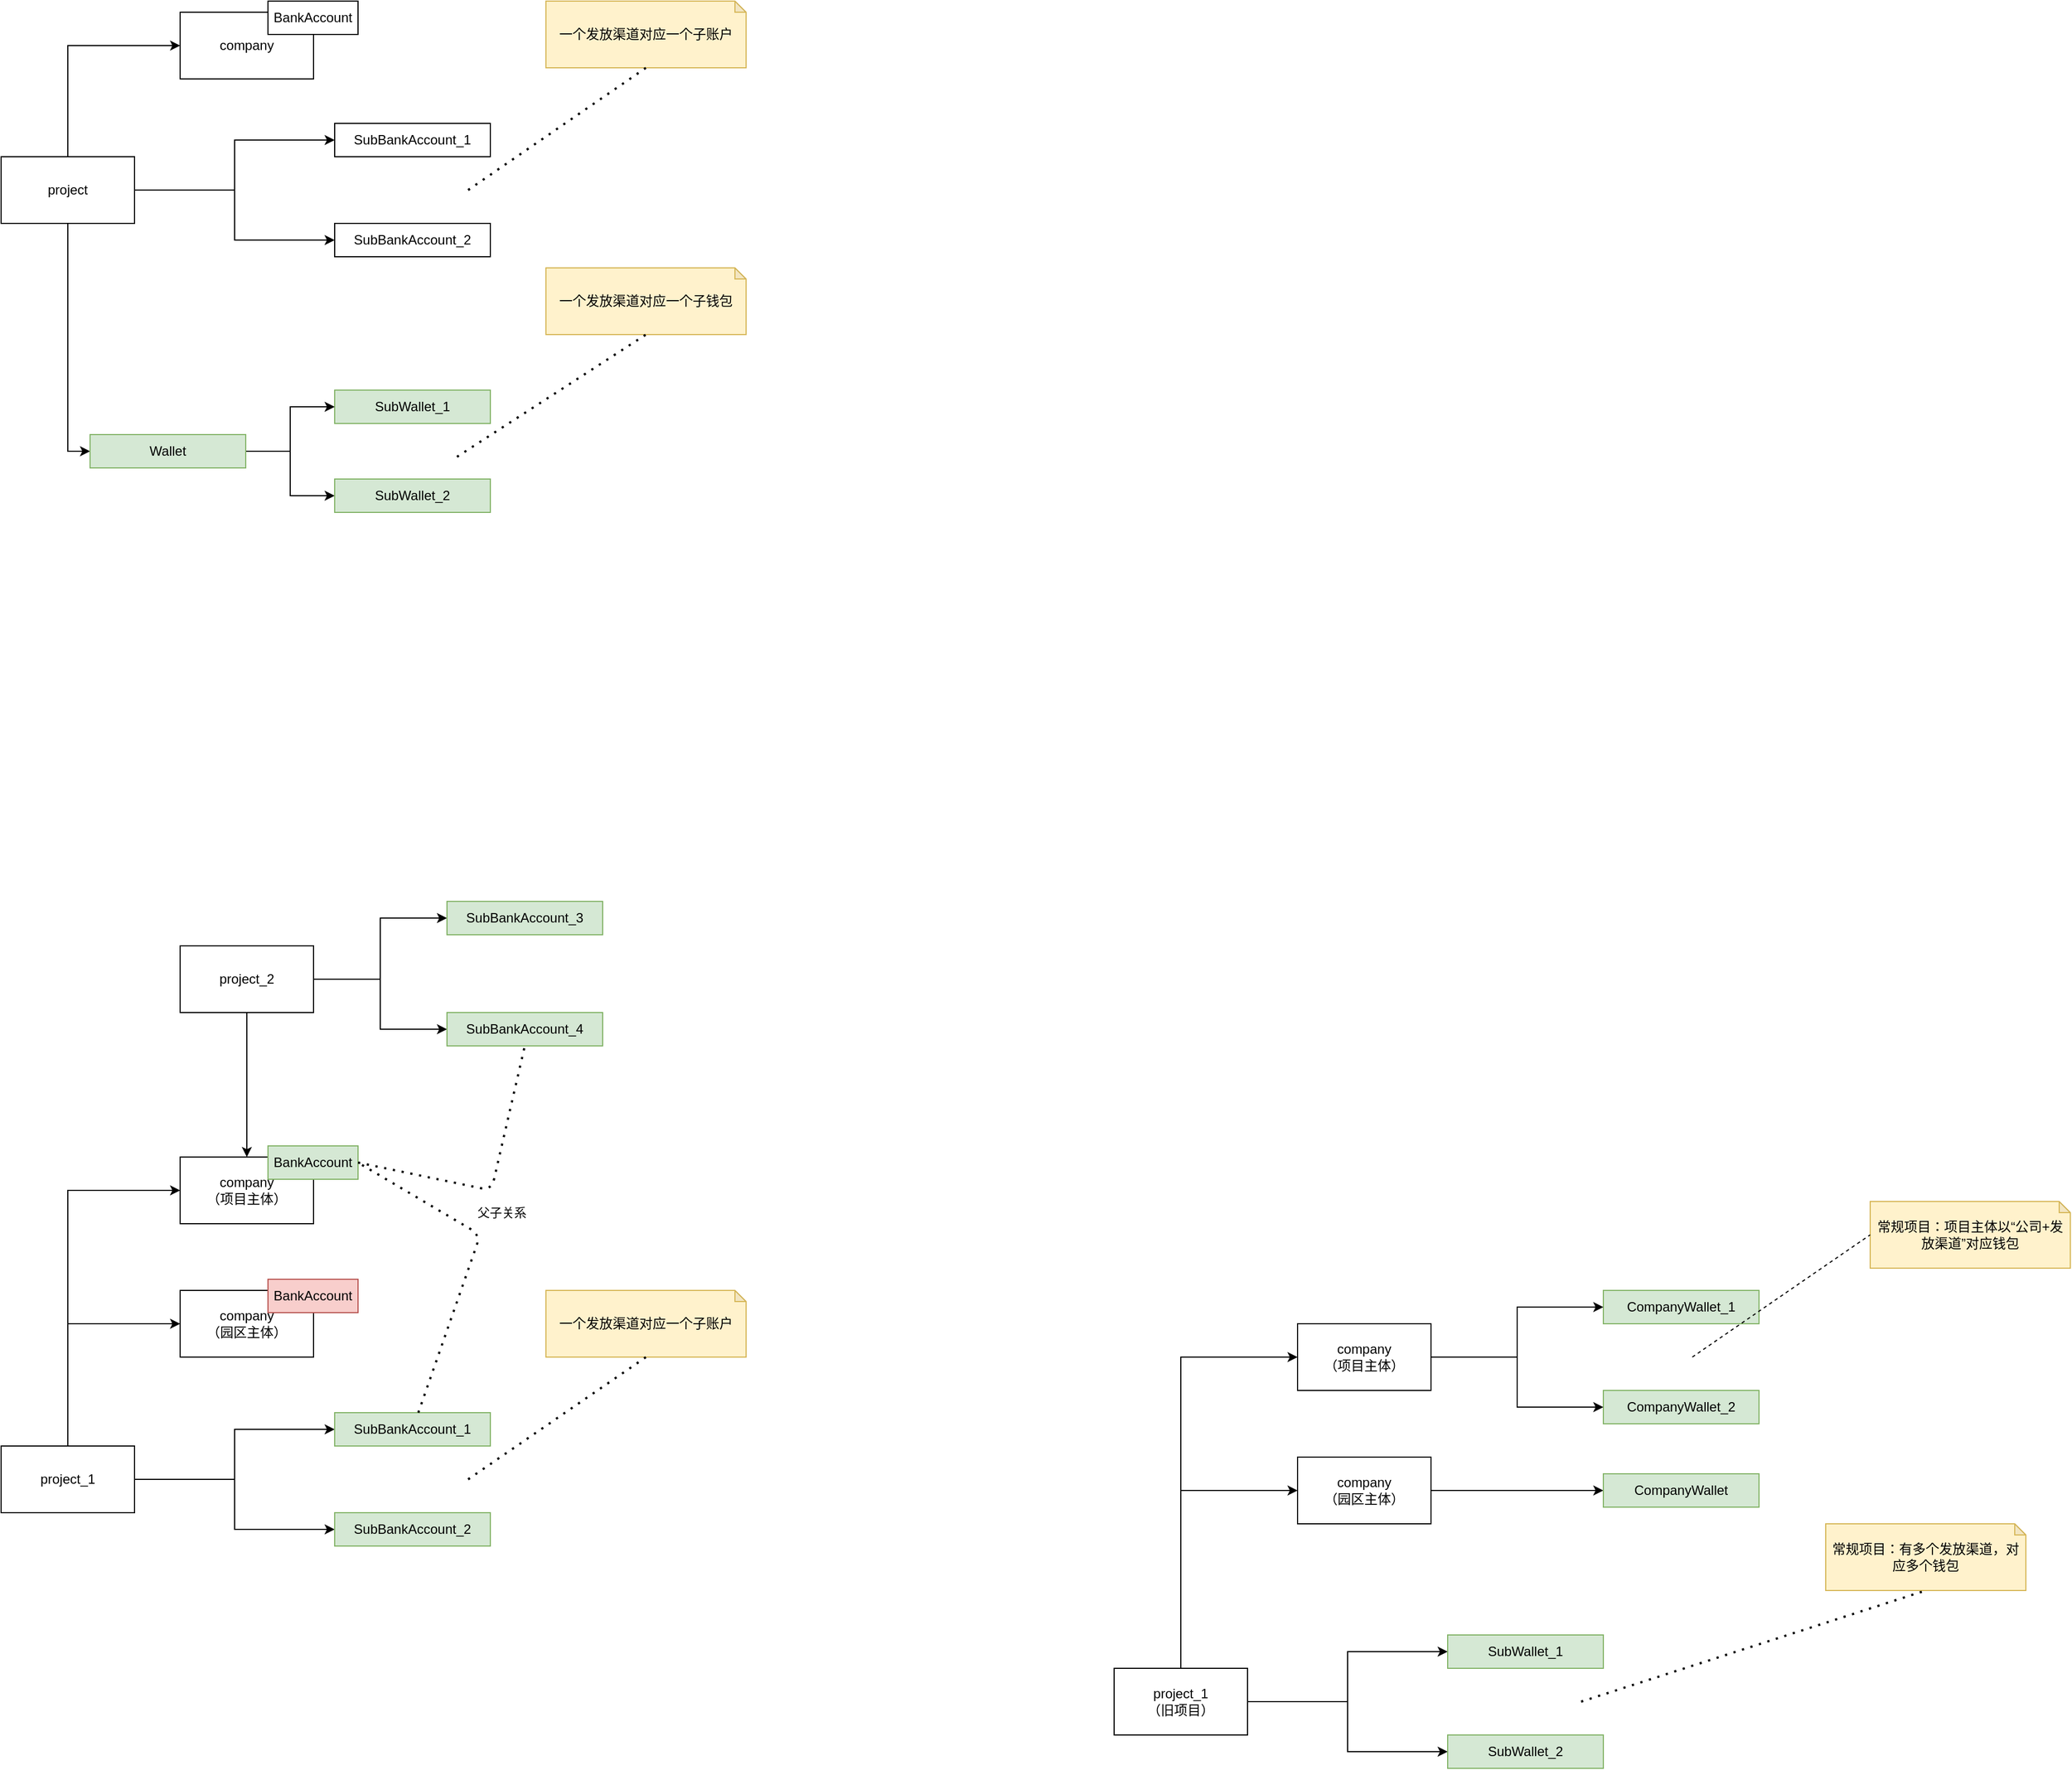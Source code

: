 <mxfile version="14.2.7" type="github">
  <diagram id="DwcgkpBsZSUWMjSM1Ywg" name="Page-1">
    <mxGraphModel dx="2062" dy="1122" grid="1" gridSize="10" guides="1" tooltips="1" connect="1" arrows="1" fold="1" page="1" pageScale="1" pageWidth="827" pageHeight="1169" math="0" shadow="0">
      <root>
        <mxCell id="0" />
        <mxCell id="1" parent="0" />
        <mxCell id="JCBZ60t_oc3F8IK1baCP-4" style="edgeStyle=orthogonalEdgeStyle;rounded=0;orthogonalLoop=1;jettySize=auto;html=1;exitX=0.5;exitY=0;exitDx=0;exitDy=0;entryX=0;entryY=0.5;entryDx=0;entryDy=0;" parent="1" source="JCBZ60t_oc3F8IK1baCP-1" target="JCBZ60t_oc3F8IK1baCP-2" edge="1">
          <mxGeometry relative="1" as="geometry" />
        </mxCell>
        <mxCell id="JCBZ60t_oc3F8IK1baCP-10" style="edgeStyle=orthogonalEdgeStyle;rounded=0;orthogonalLoop=1;jettySize=auto;html=1;exitX=1;exitY=0.5;exitDx=0;exitDy=0;entryX=0;entryY=0.5;entryDx=0;entryDy=0;" parent="1" source="JCBZ60t_oc3F8IK1baCP-1" target="JCBZ60t_oc3F8IK1baCP-8" edge="1">
          <mxGeometry relative="1" as="geometry" />
        </mxCell>
        <mxCell id="JCBZ60t_oc3F8IK1baCP-14" style="edgeStyle=orthogonalEdgeStyle;rounded=0;orthogonalLoop=1;jettySize=auto;html=1;exitX=0.5;exitY=1;exitDx=0;exitDy=0;entryX=0;entryY=0.5;entryDx=0;entryDy=0;" parent="1" source="JCBZ60t_oc3F8IK1baCP-1" target="JCBZ60t_oc3F8IK1baCP-13" edge="1">
          <mxGeometry relative="1" as="geometry" />
        </mxCell>
        <mxCell id="jL63AR4ucIe5LXbYJcsW-14" style="edgeStyle=orthogonalEdgeStyle;rounded=0;orthogonalLoop=1;jettySize=auto;html=1;exitX=1;exitY=0.5;exitDx=0;exitDy=0;entryX=0;entryY=0.5;entryDx=0;entryDy=0;" edge="1" parent="1" source="JCBZ60t_oc3F8IK1baCP-1" target="jL63AR4ucIe5LXbYJcsW-13">
          <mxGeometry relative="1" as="geometry" />
        </mxCell>
        <mxCell id="JCBZ60t_oc3F8IK1baCP-1" value="project" style="rounded=0;whiteSpace=wrap;html=1;" parent="1" vertex="1">
          <mxGeometry x="79" y="260" width="120" height="60" as="geometry" />
        </mxCell>
        <mxCell id="JCBZ60t_oc3F8IK1baCP-8" value="SubBankAccount_1" style="rounded=0;whiteSpace=wrap;html=1;" parent="1" vertex="1">
          <mxGeometry x="379" y="230" width="140" height="30" as="geometry" />
        </mxCell>
        <mxCell id="JCBZ60t_oc3F8IK1baCP-11" value="SubWallet_1" style="rounded=0;whiteSpace=wrap;html=1;fillColor=#d5e8d4;strokeColor=#82b366;" parent="1" vertex="1">
          <mxGeometry x="379" y="470" width="140" height="30" as="geometry" />
        </mxCell>
        <mxCell id="JCBZ60t_oc3F8IK1baCP-15" style="edgeStyle=orthogonalEdgeStyle;rounded=0;orthogonalLoop=1;jettySize=auto;html=1;exitX=1;exitY=0.5;exitDx=0;exitDy=0;entryX=0;entryY=0.5;entryDx=0;entryDy=0;" parent="1" source="JCBZ60t_oc3F8IK1baCP-13" target="JCBZ60t_oc3F8IK1baCP-11" edge="1">
          <mxGeometry relative="1" as="geometry" />
        </mxCell>
        <mxCell id="JCBZ60t_oc3F8IK1baCP-17" style="edgeStyle=orthogonalEdgeStyle;rounded=0;orthogonalLoop=1;jettySize=auto;html=1;exitX=1;exitY=0.5;exitDx=0;exitDy=0;entryX=0;entryY=0.5;entryDx=0;entryDy=0;" parent="1" source="JCBZ60t_oc3F8IK1baCP-13" target="JCBZ60t_oc3F8IK1baCP-16" edge="1">
          <mxGeometry relative="1" as="geometry" />
        </mxCell>
        <mxCell id="JCBZ60t_oc3F8IK1baCP-13" value="Wallet" style="rounded=0;whiteSpace=wrap;html=1;fillColor=#d5e8d4;strokeColor=#82b366;" parent="1" vertex="1">
          <mxGeometry x="159" y="510" width="140" height="30" as="geometry" />
        </mxCell>
        <mxCell id="JCBZ60t_oc3F8IK1baCP-16" value="SubWallet_2" style="rounded=0;whiteSpace=wrap;html=1;fillColor=#d5e8d4;strokeColor=#82b366;" parent="1" vertex="1">
          <mxGeometry x="379" y="550" width="140" height="30" as="geometry" />
        </mxCell>
        <mxCell id="jL63AR4ucIe5LXbYJcsW-13" value="SubBankAccount_2" style="rounded=0;whiteSpace=wrap;html=1;" vertex="1" parent="1">
          <mxGeometry x="379" y="320" width="140" height="30" as="geometry" />
        </mxCell>
        <mxCell id="jL63AR4ucIe5LXbYJcsW-15" value="" style="group" vertex="1" connectable="0" parent="1">
          <mxGeometry x="240" y="120" width="160" height="70" as="geometry" />
        </mxCell>
        <mxCell id="JCBZ60t_oc3F8IK1baCP-2" value="company" style="rounded=0;whiteSpace=wrap;html=1;" parent="jL63AR4ucIe5LXbYJcsW-15" vertex="1">
          <mxGeometry y="10" width="120" height="60" as="geometry" />
        </mxCell>
        <mxCell id="JCBZ60t_oc3F8IK1baCP-3" value="BankAccount" style="rounded=0;whiteSpace=wrap;html=1;" parent="jL63AR4ucIe5LXbYJcsW-15" vertex="1">
          <mxGeometry x="79" width="81" height="30" as="geometry" />
        </mxCell>
        <mxCell id="jL63AR4ucIe5LXbYJcsW-16" value="一个发放渠道对应一个子账户" style="shape=note;whiteSpace=wrap;html=1;backgroundOutline=1;darkOpacity=0.05;size=10;fillColor=#fff2cc;strokeColor=#d6b656;" vertex="1" parent="1">
          <mxGeometry x="569" y="120" width="180" height="60" as="geometry" />
        </mxCell>
        <mxCell id="jL63AR4ucIe5LXbYJcsW-17" value="" style="endArrow=none;dashed=1;html=1;dashPattern=1 3;strokeWidth=2;entryX=0.5;entryY=1;entryDx=0;entryDy=0;entryPerimeter=0;" edge="1" parent="1" target="jL63AR4ucIe5LXbYJcsW-16">
          <mxGeometry width="50" height="50" relative="1" as="geometry">
            <mxPoint x="499" y="290" as="sourcePoint" />
            <mxPoint x="649" y="200" as="targetPoint" />
          </mxGeometry>
        </mxCell>
        <mxCell id="jL63AR4ucIe5LXbYJcsW-18" value="一个发放渠道对应一个子钱包" style="shape=note;whiteSpace=wrap;html=1;backgroundOutline=1;darkOpacity=0.05;size=10;fillColor=#fff2cc;strokeColor=#d6b656;" vertex="1" parent="1">
          <mxGeometry x="569" y="360" width="180" height="60" as="geometry" />
        </mxCell>
        <mxCell id="jL63AR4ucIe5LXbYJcsW-19" value="" style="endArrow=none;dashed=1;html=1;dashPattern=1 3;strokeWidth=2;entryX=0.5;entryY=1;entryDx=0;entryDy=0;entryPerimeter=0;" edge="1" parent="1" target="jL63AR4ucIe5LXbYJcsW-18">
          <mxGeometry width="50" height="50" relative="1" as="geometry">
            <mxPoint x="489" y="530" as="sourcePoint" />
            <mxPoint x="649" y="430" as="targetPoint" />
          </mxGeometry>
        </mxCell>
        <mxCell id="jL63AR4ucIe5LXbYJcsW-20" value="Wallet" style="rounded=0;whiteSpace=wrap;html=1;fillColor=#d5e8d4;strokeColor=#82b366;" vertex="1" parent="1">
          <mxGeometry x="159" y="510" width="140" height="30" as="geometry" />
        </mxCell>
        <mxCell id="jL63AR4ucIe5LXbYJcsW-23" style="edgeStyle=orthogonalEdgeStyle;rounded=0;orthogonalLoop=1;jettySize=auto;html=1;exitX=0.5;exitY=0;exitDx=0;exitDy=0;entryX=0;entryY=0.5;entryDx=0;entryDy=0;" edge="1" parent="1" source="jL63AR4ucIe5LXbYJcsW-27" target="jL63AR4ucIe5LXbYJcsW-36">
          <mxGeometry relative="1" as="geometry" />
        </mxCell>
        <mxCell id="jL63AR4ucIe5LXbYJcsW-24" style="edgeStyle=orthogonalEdgeStyle;rounded=0;orthogonalLoop=1;jettySize=auto;html=1;exitX=1;exitY=0.5;exitDx=0;exitDy=0;entryX=0;entryY=0.5;entryDx=0;entryDy=0;" edge="1" parent="1" source="jL63AR4ucIe5LXbYJcsW-27" target="jL63AR4ucIe5LXbYJcsW-28">
          <mxGeometry relative="1" as="geometry" />
        </mxCell>
        <mxCell id="jL63AR4ucIe5LXbYJcsW-26" style="edgeStyle=orthogonalEdgeStyle;rounded=0;orthogonalLoop=1;jettySize=auto;html=1;exitX=1;exitY=0.5;exitDx=0;exitDy=0;entryX=0;entryY=0.5;entryDx=0;entryDy=0;" edge="1" parent="1" source="jL63AR4ucIe5LXbYJcsW-27" target="jL63AR4ucIe5LXbYJcsW-34">
          <mxGeometry relative="1" as="geometry" />
        </mxCell>
        <mxCell id="jL63AR4ucIe5LXbYJcsW-46" style="edgeStyle=orthogonalEdgeStyle;rounded=0;orthogonalLoop=1;jettySize=auto;html=1;exitX=0.5;exitY=0;exitDx=0;exitDy=0;entryX=0;entryY=0.5;entryDx=0;entryDy=0;" edge="1" parent="1" source="jL63AR4ucIe5LXbYJcsW-27" target="jL63AR4ucIe5LXbYJcsW-44">
          <mxGeometry relative="1" as="geometry" />
        </mxCell>
        <mxCell id="jL63AR4ucIe5LXbYJcsW-27" value="project_1" style="rounded=0;whiteSpace=wrap;html=1;" vertex="1" parent="1">
          <mxGeometry x="79" y="1420" width="120" height="60" as="geometry" />
        </mxCell>
        <mxCell id="jL63AR4ucIe5LXbYJcsW-28" value="SubBankAccount_1" style="rounded=0;whiteSpace=wrap;html=1;fillColor=#d5e8d4;strokeColor=#82b366;" vertex="1" parent="1">
          <mxGeometry x="379" y="1390" width="140" height="30" as="geometry" />
        </mxCell>
        <mxCell id="jL63AR4ucIe5LXbYJcsW-34" value="SubBankAccount_2" style="rounded=0;whiteSpace=wrap;html=1;fillColor=#d5e8d4;strokeColor=#82b366;" vertex="1" parent="1">
          <mxGeometry x="379" y="1480" width="140" height="30" as="geometry" />
        </mxCell>
        <mxCell id="jL63AR4ucIe5LXbYJcsW-35" value="" style="group" vertex="1" connectable="0" parent="1">
          <mxGeometry x="240" y="1150" width="160" height="70" as="geometry" />
        </mxCell>
        <mxCell id="jL63AR4ucIe5LXbYJcsW-36" value="company&lt;br&gt;（项目主体）" style="rounded=0;whiteSpace=wrap;html=1;" vertex="1" parent="jL63AR4ucIe5LXbYJcsW-35">
          <mxGeometry y="10" width="120" height="60" as="geometry" />
        </mxCell>
        <mxCell id="jL63AR4ucIe5LXbYJcsW-37" value="BankAccount" style="rounded=0;whiteSpace=wrap;html=1;fillColor=#d5e8d4;strokeColor=#82b366;" vertex="1" parent="jL63AR4ucIe5LXbYJcsW-35">
          <mxGeometry x="79" width="81" height="30" as="geometry" />
        </mxCell>
        <mxCell id="jL63AR4ucIe5LXbYJcsW-38" value="一个发放渠道对应一个子账户" style="shape=note;whiteSpace=wrap;html=1;backgroundOutline=1;darkOpacity=0.05;size=10;fillColor=#fff2cc;strokeColor=#d6b656;" vertex="1" parent="1">
          <mxGeometry x="569" y="1280" width="180" height="60" as="geometry" />
        </mxCell>
        <mxCell id="jL63AR4ucIe5LXbYJcsW-39" value="" style="endArrow=none;dashed=1;html=1;dashPattern=1 3;strokeWidth=2;entryX=0.5;entryY=1;entryDx=0;entryDy=0;entryPerimeter=0;" edge="1" parent="1" target="jL63AR4ucIe5LXbYJcsW-38">
          <mxGeometry width="50" height="50" relative="1" as="geometry">
            <mxPoint x="499" y="1450" as="sourcePoint" />
            <mxPoint x="649" y="1360" as="targetPoint" />
          </mxGeometry>
        </mxCell>
        <mxCell id="jL63AR4ucIe5LXbYJcsW-43" value="" style="group" vertex="1" connectable="0" parent="1">
          <mxGeometry x="240" y="1270" width="160" height="70" as="geometry" />
        </mxCell>
        <mxCell id="jL63AR4ucIe5LXbYJcsW-44" value="company&lt;br&gt;（园区主体）" style="rounded=0;whiteSpace=wrap;html=1;" vertex="1" parent="jL63AR4ucIe5LXbYJcsW-43">
          <mxGeometry y="10" width="120" height="60" as="geometry" />
        </mxCell>
        <mxCell id="jL63AR4ucIe5LXbYJcsW-45" value="BankAccount" style="rounded=0;whiteSpace=wrap;html=1;fillColor=#f8cecc;strokeColor=#b85450;" vertex="1" parent="jL63AR4ucIe5LXbYJcsW-43">
          <mxGeometry x="79" width="81" height="30" as="geometry" />
        </mxCell>
        <mxCell id="jL63AR4ucIe5LXbYJcsW-47" value="父子关系" style="endArrow=none;dashed=1;html=1;dashPattern=1 3;strokeWidth=2;entryX=1;entryY=0.5;entryDx=0;entryDy=0;" edge="1" parent="1" source="jL63AR4ucIe5LXbYJcsW-28" target="jL63AR4ucIe5LXbYJcsW-37">
          <mxGeometry x="0.14" y="-28" width="50" height="50" relative="1" as="geometry">
            <mxPoint x="430" y="1220" as="sourcePoint" />
            <mxPoint x="480" y="1170" as="targetPoint" />
            <Array as="points">
              <mxPoint x="510" y="1230" />
            </Array>
            <mxPoint x="5" y="4" as="offset" />
          </mxGeometry>
        </mxCell>
        <mxCell id="jL63AR4ucIe5LXbYJcsW-50" style="edgeStyle=orthogonalEdgeStyle;rounded=0;orthogonalLoop=1;jettySize=auto;html=1;exitX=0.5;exitY=1;exitDx=0;exitDy=0;" edge="1" parent="1" source="jL63AR4ucIe5LXbYJcsW-49" target="jL63AR4ucIe5LXbYJcsW-36">
          <mxGeometry relative="1" as="geometry" />
        </mxCell>
        <mxCell id="jL63AR4ucIe5LXbYJcsW-53" style="edgeStyle=orthogonalEdgeStyle;rounded=0;orthogonalLoop=1;jettySize=auto;html=1;exitX=1;exitY=0.5;exitDx=0;exitDy=0;entryX=0;entryY=0.5;entryDx=0;entryDy=0;" edge="1" parent="1" source="jL63AR4ucIe5LXbYJcsW-49" target="jL63AR4ucIe5LXbYJcsW-51">
          <mxGeometry relative="1" as="geometry" />
        </mxCell>
        <mxCell id="jL63AR4ucIe5LXbYJcsW-54" style="edgeStyle=orthogonalEdgeStyle;rounded=0;orthogonalLoop=1;jettySize=auto;html=1;exitX=1;exitY=0.5;exitDx=0;exitDy=0;entryX=0;entryY=0.5;entryDx=0;entryDy=0;" edge="1" parent="1" source="jL63AR4ucIe5LXbYJcsW-49" target="jL63AR4ucIe5LXbYJcsW-52">
          <mxGeometry relative="1" as="geometry" />
        </mxCell>
        <mxCell id="jL63AR4ucIe5LXbYJcsW-49" value="project_2" style="rounded=0;whiteSpace=wrap;html=1;" vertex="1" parent="1">
          <mxGeometry x="240" y="970" width="120" height="60" as="geometry" />
        </mxCell>
        <mxCell id="jL63AR4ucIe5LXbYJcsW-51" value="SubBankAccount_3" style="rounded=0;whiteSpace=wrap;html=1;fillColor=#d5e8d4;strokeColor=#82b366;" vertex="1" parent="1">
          <mxGeometry x="480" y="930" width="140" height="30" as="geometry" />
        </mxCell>
        <mxCell id="jL63AR4ucIe5LXbYJcsW-52" value="SubBankAccount_4" style="rounded=0;whiteSpace=wrap;html=1;fillColor=#d5e8d4;strokeColor=#82b366;" vertex="1" parent="1">
          <mxGeometry x="480" y="1030" width="140" height="30" as="geometry" />
        </mxCell>
        <mxCell id="jL63AR4ucIe5LXbYJcsW-55" value="" style="endArrow=none;dashed=1;html=1;dashPattern=1 3;strokeWidth=2;entryX=0.5;entryY=1;entryDx=0;entryDy=0;exitX=1;exitY=0.5;exitDx=0;exitDy=0;" edge="1" parent="1" source="jL63AR4ucIe5LXbYJcsW-37" target="jL63AR4ucIe5LXbYJcsW-52">
          <mxGeometry width="50" height="50" relative="1" as="geometry">
            <mxPoint x="460" y="1150" as="sourcePoint" />
            <mxPoint x="510" y="1100" as="targetPoint" />
            <Array as="points">
              <mxPoint x="520" y="1190" />
            </Array>
          </mxGeometry>
        </mxCell>
        <mxCell id="jL63AR4ucIe5LXbYJcsW-56" style="edgeStyle=orthogonalEdgeStyle;rounded=0;orthogonalLoop=1;jettySize=auto;html=1;exitX=0.5;exitY=0;exitDx=0;exitDy=0;entryX=0;entryY=0.5;entryDx=0;entryDy=0;" edge="1" parent="1" source="jL63AR4ucIe5LXbYJcsW-60" target="jL63AR4ucIe5LXbYJcsW-64">
          <mxGeometry relative="1" as="geometry" />
        </mxCell>
        <mxCell id="jL63AR4ucIe5LXbYJcsW-57" style="edgeStyle=orthogonalEdgeStyle;rounded=0;orthogonalLoop=1;jettySize=auto;html=1;exitX=1;exitY=0.5;exitDx=0;exitDy=0;entryX=0;entryY=0.5;entryDx=0;entryDy=0;" edge="1" parent="1" source="jL63AR4ucIe5LXbYJcsW-60" target="jL63AR4ucIe5LXbYJcsW-61">
          <mxGeometry relative="1" as="geometry" />
        </mxCell>
        <mxCell id="jL63AR4ucIe5LXbYJcsW-58" style="edgeStyle=orthogonalEdgeStyle;rounded=0;orthogonalLoop=1;jettySize=auto;html=1;exitX=1;exitY=0.5;exitDx=0;exitDy=0;entryX=0;entryY=0.5;entryDx=0;entryDy=0;" edge="1" parent="1" source="jL63AR4ucIe5LXbYJcsW-60" target="jL63AR4ucIe5LXbYJcsW-62">
          <mxGeometry relative="1" as="geometry" />
        </mxCell>
        <mxCell id="jL63AR4ucIe5LXbYJcsW-59" style="edgeStyle=orthogonalEdgeStyle;rounded=0;orthogonalLoop=1;jettySize=auto;html=1;exitX=0.5;exitY=0;exitDx=0;exitDy=0;entryX=0;entryY=0.5;entryDx=0;entryDy=0;" edge="1" parent="1" source="jL63AR4ucIe5LXbYJcsW-60" target="jL63AR4ucIe5LXbYJcsW-69">
          <mxGeometry relative="1" as="geometry" />
        </mxCell>
        <mxCell id="jL63AR4ucIe5LXbYJcsW-60" value="project_1&lt;br&gt;（旧项目）" style="rounded=0;whiteSpace=wrap;html=1;" vertex="1" parent="1">
          <mxGeometry x="1080" y="1620" width="120" height="60" as="geometry" />
        </mxCell>
        <mxCell id="jL63AR4ucIe5LXbYJcsW-61" value="SubWallet_1" style="rounded=0;whiteSpace=wrap;html=1;fillColor=#d5e8d4;strokeColor=#82b366;" vertex="1" parent="1">
          <mxGeometry x="1380" y="1590" width="140" height="30" as="geometry" />
        </mxCell>
        <mxCell id="jL63AR4ucIe5LXbYJcsW-62" value="SubWallet_2" style="rounded=0;whiteSpace=wrap;html=1;fillColor=#d5e8d4;strokeColor=#82b366;" vertex="1" parent="1">
          <mxGeometry x="1380" y="1680" width="140" height="30" as="geometry" />
        </mxCell>
        <mxCell id="jL63AR4ucIe5LXbYJcsW-63" value="" style="group" vertex="1" connectable="0" parent="1">
          <mxGeometry x="1245" y="1300" width="160" height="70" as="geometry" />
        </mxCell>
        <mxCell id="jL63AR4ucIe5LXbYJcsW-64" value="company&lt;br&gt;（项目主体）" style="rounded=0;whiteSpace=wrap;html=1;" vertex="1" parent="jL63AR4ucIe5LXbYJcsW-63">
          <mxGeometry y="10" width="120" height="60" as="geometry" />
        </mxCell>
        <mxCell id="jL63AR4ucIe5LXbYJcsW-66" value="常规项目：有多个发放渠道，对应多个钱包" style="shape=note;whiteSpace=wrap;html=1;backgroundOutline=1;darkOpacity=0.05;size=10;fillColor=#fff2cc;strokeColor=#d6b656;" vertex="1" parent="1">
          <mxGeometry x="1720" y="1490" width="180" height="60" as="geometry" />
        </mxCell>
        <mxCell id="jL63AR4ucIe5LXbYJcsW-67" value="" style="endArrow=none;dashed=1;html=1;dashPattern=1 3;strokeWidth=2;entryX=0.5;entryY=1;entryDx=0;entryDy=0;entryPerimeter=0;" edge="1" parent="1" target="jL63AR4ucIe5LXbYJcsW-66">
          <mxGeometry width="50" height="50" relative="1" as="geometry">
            <mxPoint x="1500" y="1650" as="sourcePoint" />
            <mxPoint x="1650" y="1560" as="targetPoint" />
          </mxGeometry>
        </mxCell>
        <mxCell id="jL63AR4ucIe5LXbYJcsW-82" style="edgeStyle=orthogonalEdgeStyle;rounded=0;orthogonalLoop=1;jettySize=auto;html=1;exitX=1;exitY=0.5;exitDx=0;exitDy=0;entryX=0;entryY=0.5;entryDx=0;entryDy=0;" edge="1" parent="1" source="jL63AR4ucIe5LXbYJcsW-69" target="jL63AR4ucIe5LXbYJcsW-81">
          <mxGeometry relative="1" as="geometry" />
        </mxCell>
        <mxCell id="jL63AR4ucIe5LXbYJcsW-69" value="company&lt;br&gt;（园区主体）" style="rounded=0;whiteSpace=wrap;html=1;" vertex="1" parent="1">
          <mxGeometry x="1245" y="1430" width="120" height="60" as="geometry" />
        </mxCell>
        <mxCell id="jL63AR4ucIe5LXbYJcsW-79" value="CompanyWallet_1" style="rounded=0;whiteSpace=wrap;html=1;fillColor=#d5e8d4;strokeColor=#82b366;" vertex="1" parent="1">
          <mxGeometry x="1520" y="1280" width="140" height="30" as="geometry" />
        </mxCell>
        <mxCell id="jL63AR4ucIe5LXbYJcsW-80" style="edgeStyle=orthogonalEdgeStyle;rounded=0;orthogonalLoop=1;jettySize=auto;html=1;exitX=1;exitY=0.5;exitDx=0;exitDy=0;entryX=0;entryY=0.5;entryDx=0;entryDy=0;" edge="1" parent="1" source="jL63AR4ucIe5LXbYJcsW-64" target="jL63AR4ucIe5LXbYJcsW-79">
          <mxGeometry relative="1" as="geometry" />
        </mxCell>
        <mxCell id="jL63AR4ucIe5LXbYJcsW-81" value="CompanyWallet" style="rounded=0;whiteSpace=wrap;html=1;fillColor=#d5e8d4;strokeColor=#82b366;" vertex="1" parent="1">
          <mxGeometry x="1520" y="1445" width="140" height="30" as="geometry" />
        </mxCell>
        <mxCell id="jL63AR4ucIe5LXbYJcsW-88" value="CompanyWallet_2" style="rounded=0;whiteSpace=wrap;html=1;fillColor=#d5e8d4;strokeColor=#82b366;" vertex="1" parent="1">
          <mxGeometry x="1520" y="1370" width="140" height="30" as="geometry" />
        </mxCell>
        <mxCell id="jL63AR4ucIe5LXbYJcsW-89" style="edgeStyle=orthogonalEdgeStyle;rounded=0;orthogonalLoop=1;jettySize=auto;html=1;exitX=1;exitY=0.5;exitDx=0;exitDy=0;" edge="1" parent="1" source="jL63AR4ucIe5LXbYJcsW-64" target="jL63AR4ucIe5LXbYJcsW-88">
          <mxGeometry relative="1" as="geometry" />
        </mxCell>
        <mxCell id="jL63AR4ucIe5LXbYJcsW-90" value="常规项目：项目主体以“公司+发放渠道”对应钱包" style="shape=note;whiteSpace=wrap;html=1;backgroundOutline=1;darkOpacity=0.05;size=10;fillColor=#fff2cc;strokeColor=#d6b656;" vertex="1" parent="1">
          <mxGeometry x="1760" y="1200" width="180" height="60" as="geometry" />
        </mxCell>
        <mxCell id="jL63AR4ucIe5LXbYJcsW-91" value="" style="endArrow=none;dashed=1;html=1;entryX=0;entryY=0.5;entryDx=0;entryDy=0;entryPerimeter=0;" edge="1" parent="1" target="jL63AR4ucIe5LXbYJcsW-90">
          <mxGeometry width="50" height="50" relative="1" as="geometry">
            <mxPoint x="1600" y="1340" as="sourcePoint" />
            <mxPoint x="1840" y="1260" as="targetPoint" />
          </mxGeometry>
        </mxCell>
      </root>
    </mxGraphModel>
  </diagram>
</mxfile>
